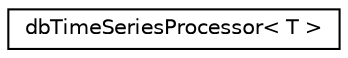 digraph "Graphical Class Hierarchy"
{
 // INTERACTIVE_SVG=YES
 // LATEX_PDF_SIZE
  edge [fontname="Helvetica",fontsize="10",labelfontname="Helvetica",labelfontsize="10"];
  node [fontname="Helvetica",fontsize="10",shape=record];
  rankdir="LR";
  Node0 [label="dbTimeSeriesProcessor\< T \>",height=0.2,width=0.4,color="black", fillcolor="white", style="filled",URL="$classdbTimeSeriesProcessor.html",tooltip=" "];
}
